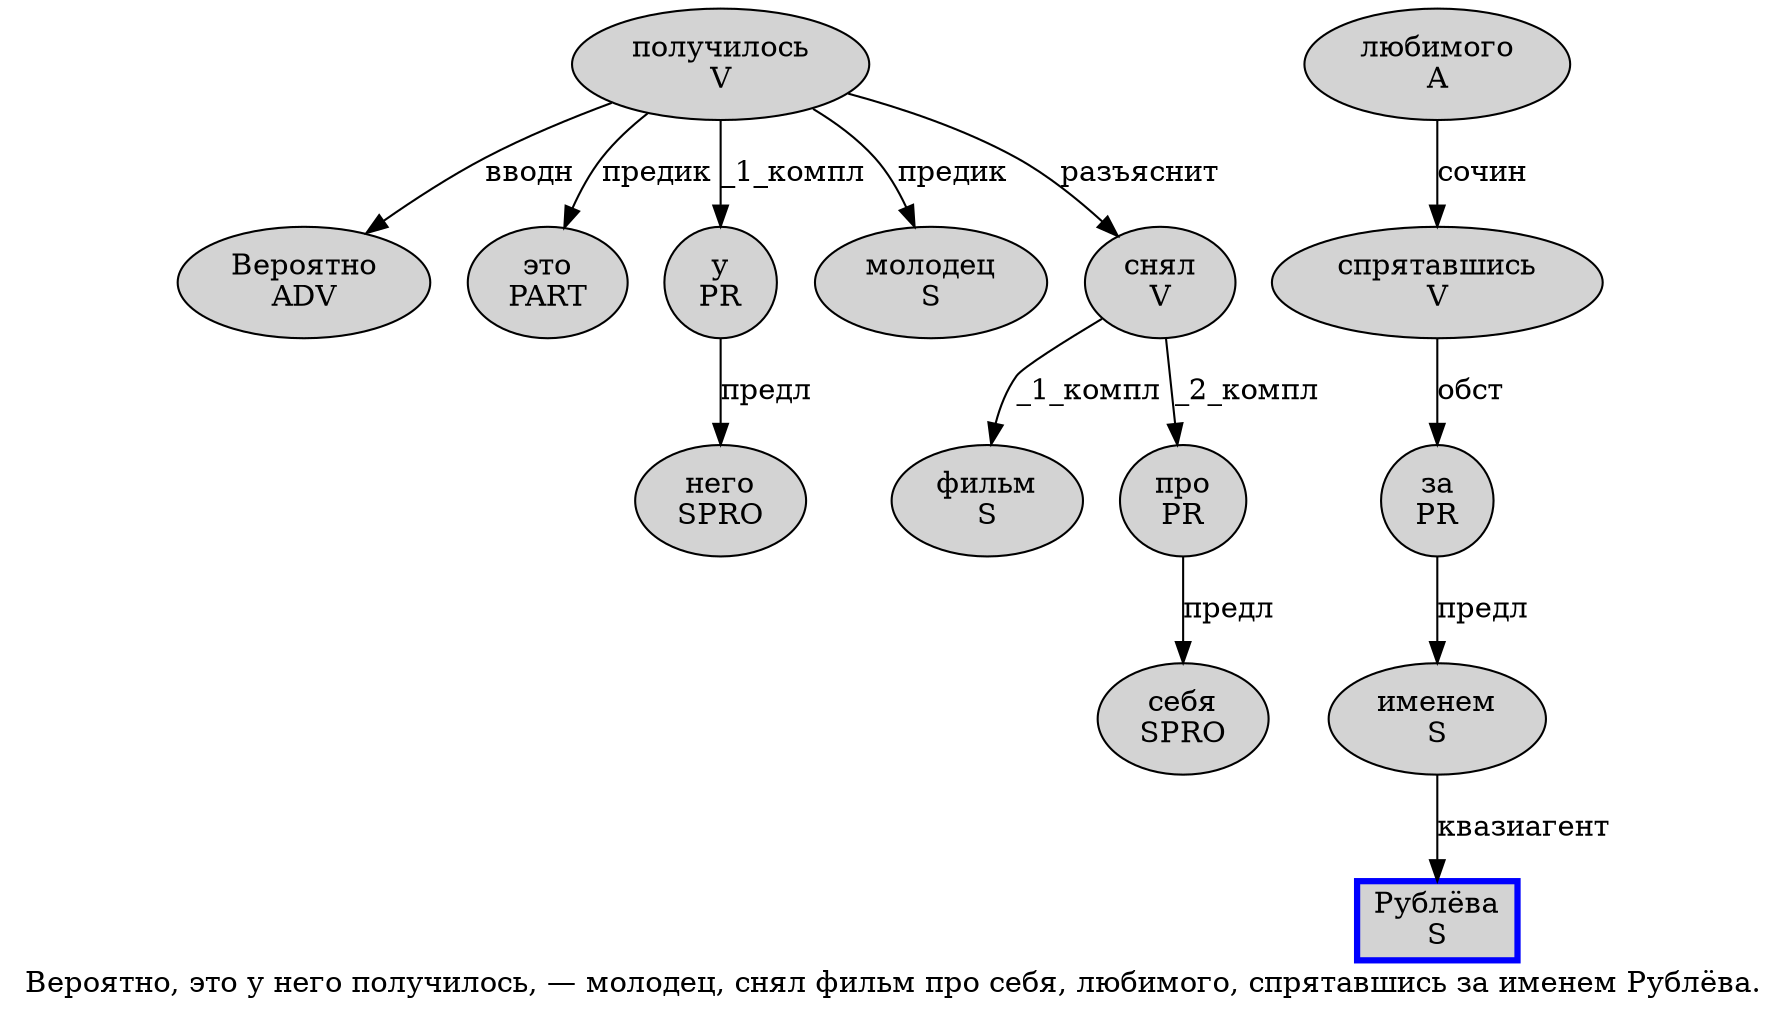digraph SENTENCE_2546 {
	graph [label="Вероятно, это у него получилось, — молодец, снял фильм про себя, любимого, спрятавшись за именем Рублёва."]
	node [style=filled]
		0 [label="Вероятно
ADV" color="" fillcolor=lightgray penwidth=1 shape=ellipse]
		2 [label="это
PART" color="" fillcolor=lightgray penwidth=1 shape=ellipse]
		3 [label="у
PR" color="" fillcolor=lightgray penwidth=1 shape=ellipse]
		4 [label="него
SPRO" color="" fillcolor=lightgray penwidth=1 shape=ellipse]
		5 [label="получилось
V" color="" fillcolor=lightgray penwidth=1 shape=ellipse]
		8 [label="молодец
S" color="" fillcolor=lightgray penwidth=1 shape=ellipse]
		10 [label="снял
V" color="" fillcolor=lightgray penwidth=1 shape=ellipse]
		11 [label="фильм
S" color="" fillcolor=lightgray penwidth=1 shape=ellipse]
		12 [label="про
PR" color="" fillcolor=lightgray penwidth=1 shape=ellipse]
		13 [label="себя
SPRO" color="" fillcolor=lightgray penwidth=1 shape=ellipse]
		15 [label="любимого
A" color="" fillcolor=lightgray penwidth=1 shape=ellipse]
		17 [label="спрятавшись
V" color="" fillcolor=lightgray penwidth=1 shape=ellipse]
		18 [label="за
PR" color="" fillcolor=lightgray penwidth=1 shape=ellipse]
		19 [label="именем
S" color="" fillcolor=lightgray penwidth=1 shape=ellipse]
		20 [label="Рублёва
S" color=blue fillcolor=lightgray penwidth=3 shape=box]
			19 -> 20 [label="квазиагент"]
			10 -> 11 [label="_1_компл"]
			10 -> 12 [label="_2_компл"]
			3 -> 4 [label="предл"]
			12 -> 13 [label="предл"]
			15 -> 17 [label="сочин"]
			5 -> 0 [label="вводн"]
			5 -> 2 [label="предик"]
			5 -> 3 [label="_1_компл"]
			5 -> 8 [label="предик"]
			5 -> 10 [label="разъяснит"]
			17 -> 18 [label="обст"]
			18 -> 19 [label="предл"]
}
